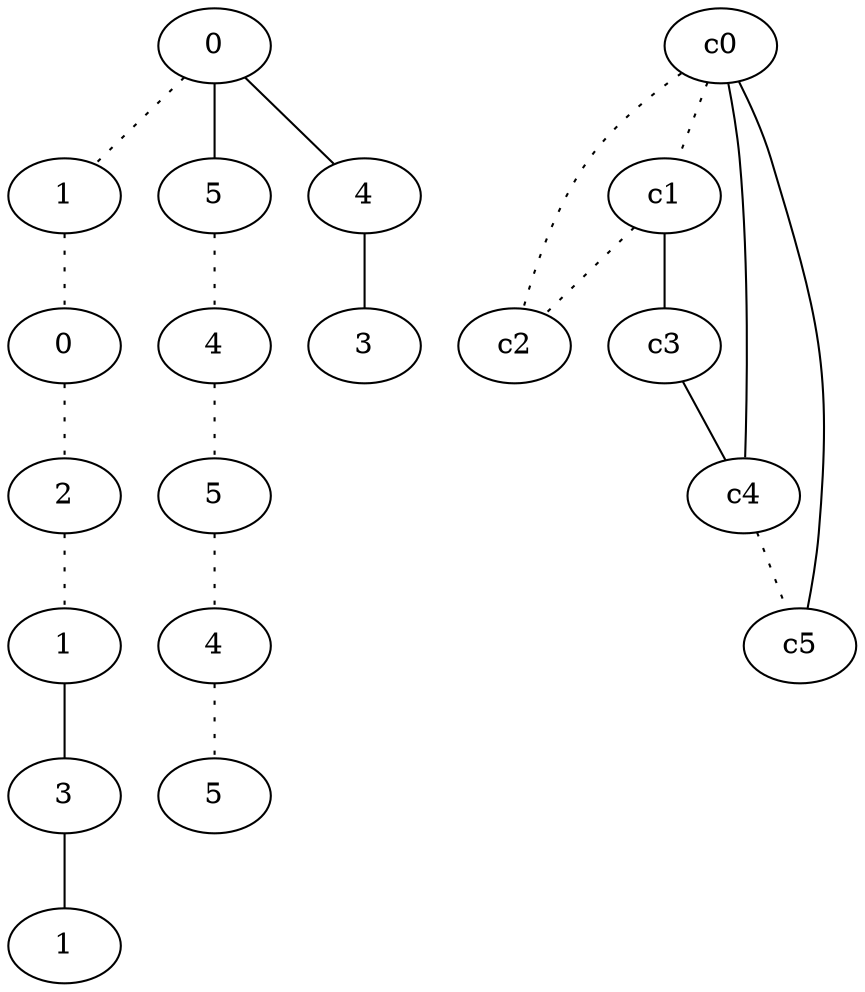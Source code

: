 graph {
a0[label=0];
a1[label=1];
a2[label=0];
a3[label=2];
a4[label=1];
a5[label=3];
a6[label=1];
a7[label=5];
a8[label=4];
a9[label=5];
a10[label=4];
a11[label=5];
a12[label=4];
a13[label=3];
a0 -- a1 [style=dotted];
a0 -- a7;
a0 -- a12;
a1 -- a2 [style=dotted];
a2 -- a3 [style=dotted];
a3 -- a4 [style=dotted];
a4 -- a5;
a5 -- a6;
a7 -- a8 [style=dotted];
a8 -- a9 [style=dotted];
a9 -- a10 [style=dotted];
a10 -- a11 [style=dotted];
a12 -- a13;
c0 -- c1 [style=dotted];
c0 -- c2 [style=dotted];
c0 -- c4;
c0 -- c5;
c1 -- c2 [style=dotted];
c1 -- c3;
c3 -- c4;
c4 -- c5 [style=dotted];
}
